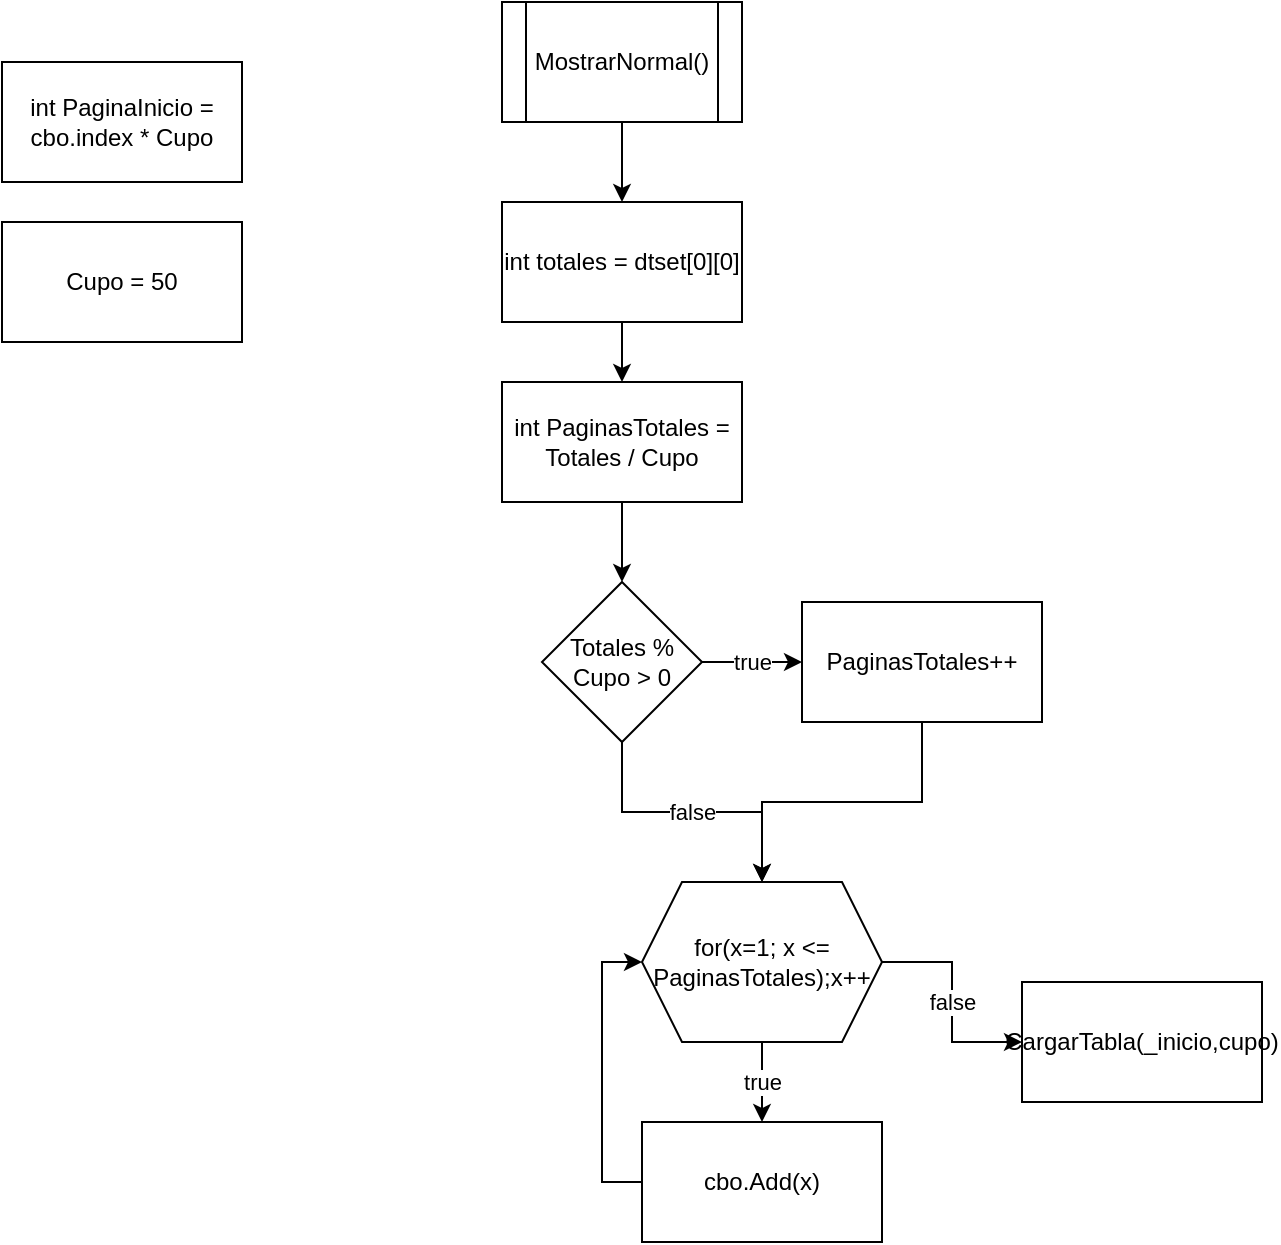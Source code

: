 <mxfile version="17.4.2" type="device"><diagram id="ppBcZFLOckawv2vG9aZ7" name="Página-1"><mxGraphModel dx="926" dy="707" grid="1" gridSize="10" guides="1" tooltips="1" connect="1" arrows="1" fold="1" page="1" pageScale="1" pageWidth="827" pageHeight="1169" math="0" shadow="0"><root><mxCell id="0"/><mxCell id="1" parent="0"/><mxCell id="iQfUVSCLa4V3dokgC-dI-18" style="edgeStyle=orthogonalEdgeStyle;rounded=0;orthogonalLoop=1;jettySize=auto;html=1;" edge="1" parent="1" source="iQfUVSCLa4V3dokgC-dI-1" target="iQfUVSCLa4V3dokgC-dI-17"><mxGeometry relative="1" as="geometry"/></mxCell><mxCell id="iQfUVSCLa4V3dokgC-dI-1" value="MostrarNormal()" style="shape=process;whiteSpace=wrap;html=1;backgroundOutline=1;" vertex="1" parent="1"><mxGeometry x="350" y="10" width="120" height="60" as="geometry"/></mxCell><mxCell id="iQfUVSCLa4V3dokgC-dI-2" value="int PaginaInicio = cbo.index * Cupo" style="rounded=0;whiteSpace=wrap;html=1;" vertex="1" parent="1"><mxGeometry x="100" y="40" width="120" height="60" as="geometry"/></mxCell><mxCell id="iQfUVSCLa4V3dokgC-dI-3" value="Cupo = 50" style="rounded=0;whiteSpace=wrap;html=1;" vertex="1" parent="1"><mxGeometry x="100" y="120" width="120" height="60" as="geometry"/></mxCell><mxCell id="iQfUVSCLa4V3dokgC-dI-7" style="edgeStyle=orthogonalEdgeStyle;rounded=0;orthogonalLoop=1;jettySize=auto;html=1;" edge="1" parent="1" source="iQfUVSCLa4V3dokgC-dI-4" target="iQfUVSCLa4V3dokgC-dI-5"><mxGeometry relative="1" as="geometry"/></mxCell><mxCell id="iQfUVSCLa4V3dokgC-dI-4" value="int PaginasTotales = Totales / Cupo" style="rounded=0;whiteSpace=wrap;html=1;" vertex="1" parent="1"><mxGeometry x="350" y="200" width="120" height="60" as="geometry"/></mxCell><mxCell id="iQfUVSCLa4V3dokgC-dI-9" value="true" style="edgeStyle=orthogonalEdgeStyle;rounded=0;orthogonalLoop=1;jettySize=auto;html=1;" edge="1" parent="1" source="iQfUVSCLa4V3dokgC-dI-5" target="iQfUVSCLa4V3dokgC-dI-8"><mxGeometry relative="1" as="geometry"/></mxCell><mxCell id="iQfUVSCLa4V3dokgC-dI-12" value="false" style="edgeStyle=orthogonalEdgeStyle;rounded=0;orthogonalLoop=1;jettySize=auto;html=1;" edge="1" parent="1" source="iQfUVSCLa4V3dokgC-dI-5" target="iQfUVSCLa4V3dokgC-dI-10"><mxGeometry relative="1" as="geometry"/></mxCell><mxCell id="iQfUVSCLa4V3dokgC-dI-5" value="Totales % Cupo &amp;gt; 0" style="rhombus;whiteSpace=wrap;html=1;" vertex="1" parent="1"><mxGeometry x="370" y="300" width="80" height="80" as="geometry"/></mxCell><mxCell id="iQfUVSCLa4V3dokgC-dI-11" style="edgeStyle=orthogonalEdgeStyle;rounded=0;orthogonalLoop=1;jettySize=auto;html=1;" edge="1" parent="1" source="iQfUVSCLa4V3dokgC-dI-8" target="iQfUVSCLa4V3dokgC-dI-10"><mxGeometry relative="1" as="geometry"/></mxCell><mxCell id="iQfUVSCLa4V3dokgC-dI-8" value="PaginasTotales++" style="rounded=0;whiteSpace=wrap;html=1;" vertex="1" parent="1"><mxGeometry x="500" y="310" width="120" height="60" as="geometry"/></mxCell><mxCell id="iQfUVSCLa4V3dokgC-dI-16" value="true" style="edgeStyle=orthogonalEdgeStyle;rounded=0;orthogonalLoop=1;jettySize=auto;html=1;" edge="1" parent="1" source="iQfUVSCLa4V3dokgC-dI-10" target="iQfUVSCLa4V3dokgC-dI-13"><mxGeometry relative="1" as="geometry"/></mxCell><mxCell id="iQfUVSCLa4V3dokgC-dI-21" value="false" style="edgeStyle=orthogonalEdgeStyle;rounded=0;orthogonalLoop=1;jettySize=auto;html=1;" edge="1" parent="1" source="iQfUVSCLa4V3dokgC-dI-10" target="iQfUVSCLa4V3dokgC-dI-20"><mxGeometry relative="1" as="geometry"/></mxCell><mxCell id="iQfUVSCLa4V3dokgC-dI-10" value="for(x=1; x &amp;lt;= PaginasTotales);x++" style="shape=hexagon;perimeter=hexagonPerimeter2;whiteSpace=wrap;html=1;fixedSize=1;" vertex="1" parent="1"><mxGeometry x="420" y="450" width="120" height="80" as="geometry"/></mxCell><mxCell id="iQfUVSCLa4V3dokgC-dI-15" style="edgeStyle=orthogonalEdgeStyle;rounded=0;orthogonalLoop=1;jettySize=auto;html=1;exitX=0;exitY=0.5;exitDx=0;exitDy=0;entryX=0;entryY=0.5;entryDx=0;entryDy=0;" edge="1" parent="1" source="iQfUVSCLa4V3dokgC-dI-13" target="iQfUVSCLa4V3dokgC-dI-10"><mxGeometry relative="1" as="geometry"/></mxCell><mxCell id="iQfUVSCLa4V3dokgC-dI-13" value="cbo.Add(x)" style="rounded=0;whiteSpace=wrap;html=1;" vertex="1" parent="1"><mxGeometry x="420" y="570" width="120" height="60" as="geometry"/></mxCell><mxCell id="iQfUVSCLa4V3dokgC-dI-19" style="edgeStyle=orthogonalEdgeStyle;rounded=0;orthogonalLoop=1;jettySize=auto;html=1;" edge="1" parent="1" source="iQfUVSCLa4V3dokgC-dI-17" target="iQfUVSCLa4V3dokgC-dI-4"><mxGeometry relative="1" as="geometry"/></mxCell><mxCell id="iQfUVSCLa4V3dokgC-dI-17" value="int totales = dtset[0][0]" style="rounded=0;whiteSpace=wrap;html=1;" vertex="1" parent="1"><mxGeometry x="350" y="110" width="120" height="60" as="geometry"/></mxCell><mxCell id="iQfUVSCLa4V3dokgC-dI-20" value="CargarTabla(_inicio,cupo)" style="rounded=0;whiteSpace=wrap;html=1;" vertex="1" parent="1"><mxGeometry x="610" y="500" width="120" height="60" as="geometry"/></mxCell></root></mxGraphModel></diagram></mxfile>